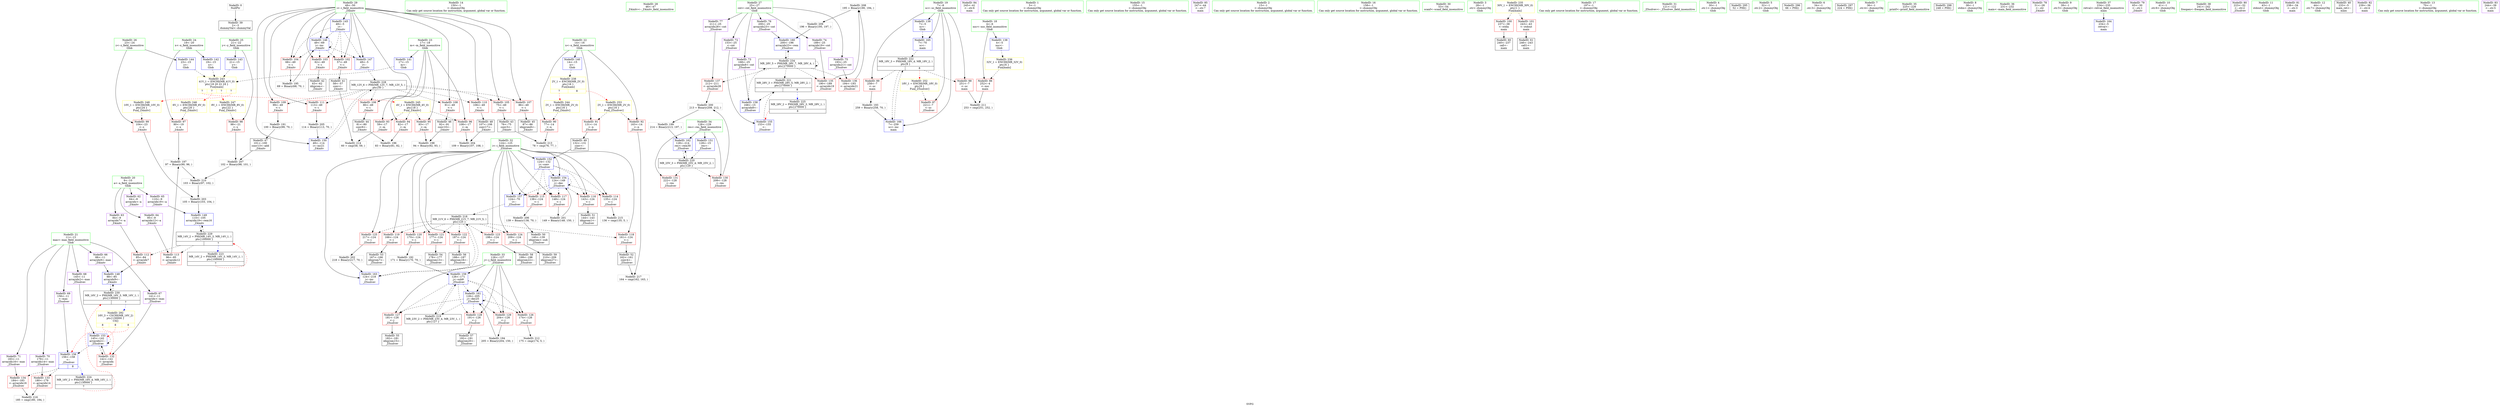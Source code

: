 digraph "SVFG" {
	label="SVFG";

	Node0x55644bddc540 [shape=record,color=grey,label="{NodeID: 0\nNullPtr}"];
	Node0x55644bddc540 -> Node0x55644bdfafd0[style=solid];
	Node0x55644bdfb820 [shape=record,color=red,label="{NodeID: 97\n90\<--19\n\<--x\n_Z4initv\n}"];
	Node0x55644bdfb820 -> Node0x55644bdff6b0[style=solid];
	Node0x55644bdf97c0 [shape=record,color=green,label="{NodeID: 14\n150\<--1\n\<--dummyObj\nCan only get source location for instruction, argument, global var or function.}"];
	Node0x55644bdff230 [shape=record,color=grey,label="{NodeID: 194\n205 = Binary(204, 150, )\n}"];
	Node0x55644bdff230 -> Node0x55644be034b0[style=solid];
	Node0x55644bdfc380 [shape=record,color=red,label="{NodeID: 111\n113\<--49\n\<--i\n_Z4initv\n}"];
	Node0x55644bdfc380 -> Node0x55644be07110[style=solid];
	Node0x55644bdfa5c0 [shape=record,color=green,label="{NodeID: 28\n46\<--47\n_Z4initv\<--_Z4initv_field_insensitive\n}"];
	Node0x55644be07590 [shape=record,color=grey,label="{NodeID: 208\n195 = Binary(190, 194, )\n}"];
	Node0x55644be07590 -> Node0x55644be07710[style=solid];
	Node0x55644be01620 [shape=record,color=red,label="{NodeID: 125\n217\<--124\n\<--i\n_Z5solvev\n}"];
	Node0x55644be01620 -> Node0x55644be06cd0[style=solid];
	Node0x55644bdfb270 [shape=record,color=black,label="{NodeID: 42\n63\<--62\nidxprom\<--\n_Z4initv\n}"];
	Node0x55644be10b00 [shape=record,color=black,label="{NodeID: 222\nMR_18V_3 = PHI(MR_18V_4, MR_18V_2, )\npts\{8 \}\n|{|<s3>8}}"];
	Node0x55644be10b00 -> Node0x55644bdfe7f0[style=dashed];
	Node0x55644be10b00 -> Node0x55644bdfe8c0[style=dashed];
	Node0x55644be10b00 -> Node0x55644be038c0[style=dashed];
	Node0x55644be10b00:s3 -> Node0x55644be16d60[style=dashed,color=red];
	Node0x55644be021b0 [shape=record,color=blue,label="{NodeID: 139\n7\<--5\nsc\<--\nGlob }"];
	Node0x55644be021b0 -> Node0x55644be037f0[style=dashed];
	Node0x55644bdfcdf0 [shape=record,color=black,label="{NodeID: 56\n188\<--187\nidxprom18\<--\n_Z5solvev\n}"];
	Node0x55644be15720 [shape=record,color=yellow,style=double,label="{NodeID: 236\n32V_1 = ENCHI(MR_32V_0)\npts\{6 \}\nFun[main]}"];
	Node0x55644be15720 -> Node0x55644bdfe650[style=dashed];
	Node0x55644be02e30 [shape=record,color=blue,label="{NodeID: 153\n145\<--142\narrayidx2\<--\n_Z5solvev\n}"];
	Node0x55644be02e30 -> Node0x55644be01bd0[style=dashed];
	Node0x55644be02e30 -> Node0x55644be02e30[style=dashed];
	Node0x55644be02e30 -> Node0x55644be030a0[style=dashed];
	Node0x55644bdfd950 [shape=record,color=purple,label="{NodeID: 70\n179\<--11\narrayidx14\<--mas\n_Z5solvev\n}"];
	Node0x55644bdfd950 -> Node0x55644be01ca0[style=solid];
	Node0x55644bdfe4b0 [shape=record,color=purple,label="{NodeID: 84\n245\<--41\n\<--.str.6\nmain\n}"];
	Node0x55644bddc6d0 [shape=record,color=green,label="{NodeID: 1\n5\<--1\n\<--dummyObj\nCan only get source location for instruction, argument, global var or function.}"];
	Node0x55644bdfb8f0 [shape=record,color=red,label="{NodeID: 98\n98\<--21\n\<--y\n_Z4initv\n}"];
	Node0x55644bdfb8f0 -> Node0x55644be07410[style=solid];
	Node0x55644bdf98c0 [shape=record,color=green,label="{NodeID: 15\n155\<--1\n\<--dummyObj\nCan only get source location for instruction, argument, global var or function.}"];
	Node0x55644bdff3b0 [shape=record,color=grey,label="{NodeID: 195\n69 = Binary(68, 70, )\n}"];
	Node0x55644bdff3b0 -> Node0x55644be02880[style=solid];
	Node0x55644bdfc450 [shape=record,color=red,label="{NodeID: 112\n85\<--84\n\<--arrayidx7\n_Z4initv\n}"];
	Node0x55644bdfc450 -> Node0x55644be02a20[style=solid];
	Node0x55644bdfa6c0 [shape=record,color=green,label="{NodeID: 29\n49\<--50\ni\<--i_field_insensitive\n_Z4initv\n}"];
	Node0x55644bdfa6c0 -> Node0x55644bdfbc30[style=solid];
	Node0x55644bdfa6c0 -> Node0x55644bdfbd00[style=solid];
	Node0x55644bdfa6c0 -> Node0x55644bdfbdd0[style=solid];
	Node0x55644bdfa6c0 -> Node0x55644bdfbea0[style=solid];
	Node0x55644bdfa6c0 -> Node0x55644bdfbf70[style=solid];
	Node0x55644bdfa6c0 -> Node0x55644bdfc040[style=solid];
	Node0x55644bdfa6c0 -> Node0x55644bdfc110[style=solid];
	Node0x55644bdfa6c0 -> Node0x55644bdfc1e0[style=solid];
	Node0x55644bdfa6c0 -> Node0x55644bdfc2b0[style=solid];
	Node0x55644bdfa6c0 -> Node0x55644bdfc380[style=solid];
	Node0x55644bdfa6c0 -> Node0x55644be027b0[style=solid];
	Node0x55644bdfa6c0 -> Node0x55644be02880[style=solid];
	Node0x55644bdfa6c0 -> Node0x55644be02950[style=solid];
	Node0x55644bdfa6c0 -> Node0x55644be02bc0[style=solid];
	Node0x55644be19ce0 [shape=record,color=yellow,style=double,label="{NodeID: 292\n16V_3 = CSCHI(MR_16V_2)\npts\{130000 \}\nCS[]|{<s0>8|<s1>8|<s2>8}}"];
	Node0x55644be19ce0:s0 -> Node0x55644be01bd0[style=dashed,color=red];
	Node0x55644be19ce0:s1 -> Node0x55644be02e30[style=dashed,color=red];
	Node0x55644be19ce0:s2 -> Node0x55644be030a0[style=dashed,color=red];
	Node0x55644be07710 [shape=record,color=grey,label="{NodeID: 209\n196 = Binary(195, 197, )\n}"];
	Node0x55644be07710 -> Node0x55644be033e0[style=solid];
	Node0x55644be016f0 [shape=record,color=red,label="{NodeID: 126\n174\<--126\n\<--j\n_Z5solvev\n}"];
	Node0x55644be016f0 -> Node0x55644be07b90[style=solid];
	Node0x55644bdfb340 [shape=record,color=black,label="{NodeID: 43\n76\<--75\nconv3\<--\n_Z4initv\n}"];
	Node0x55644bdfb340 -> Node0x55644be07d10[style=solid];
	Node0x55644be11000 [shape=record,color=black,label="{NodeID: 223\nMR_14V_2 = PHI(MR_14V_3, MR_14V_1, )\npts\{100000 \}\n|{<s0>7}}"];
	Node0x55644be11000:s0 -> Node0x55644be12e00[style=dashed,color=red];
	Node0x55644be022b0 [shape=record,color=blue,label="{NodeID: 140\n14\<--15\nn\<--\nGlob }"];
	Node0x55644be022b0 -> Node0x55644be158e0[style=dashed];
	Node0x55644bdfcec0 [shape=record,color=black,label="{NodeID: 57\n192\<--191\nidxprom20\<--\n_Z5solvev\n}"];
	Node0x55644be02f00 [shape=record,color=blue,label="{NodeID: 154\n124\<--149\ni\<--dec\n_Z5solvev\n}"];
	Node0x55644be02f00 -> Node0x55644bdfc5f0[style=dashed];
	Node0x55644be02f00 -> Node0x55644bdfc6c0[style=dashed];
	Node0x55644be02f00 -> Node0x55644be00ed0[style=dashed];
	Node0x55644be02f00 -> Node0x55644be00fa0[style=dashed];
	Node0x55644be02f00 -> Node0x55644be02f00[style=dashed];
	Node0x55644be02f00 -> Node0x55644be03170[style=dashed];
	Node0x55644bdfda20 [shape=record,color=purple,label="{NodeID: 71\n183\<--11\narrayidx16\<--mas\n_Z5solvev\n}"];
	Node0x55644bdfda20 -> Node0x55644be01d70[style=solid];
	Node0x55644bdfe580 [shape=record,color=purple,label="{NodeID: 85\n247\<--44\n\<--.str.7\nmain\n}"];
	Node0x55644bdf8570 [shape=record,color=green,label="{NodeID: 2\n15\<--1\n\<--dummyObj\nCan only get source location for instruction, argument, global var or function.}"];
	Node0x55644bdfb9c0 [shape=record,color=red,label="{NodeID: 99\n104\<--23\n\<--z\n_Z4initv\n}"];
	Node0x55644bdfb9c0 -> Node0x55644be06e10[style=solid];
	Node0x55644bdf99c0 [shape=record,color=green,label="{NodeID: 16\n158\<--1\n\<--dummyObj\nCan only get source location for instruction, argument, global var or function.}"];
	Node0x55644bdff530 [shape=record,color=grey,label="{NodeID: 196\n83 = Binary(81, 82, )\n}"];
	Node0x55644bdfc520 [shape=record,color=red,label="{NodeID: 113\n96\<--95\n\<--arrayidx12\n_Z4initv\n}"];
	Node0x55644bdfc520 -> Node0x55644bdff6b0[style=solid];
	Node0x55644bdfa790 [shape=record,color=green,label="{NodeID: 30\n53\<--54\nscanf\<--scanf_field_insensitive\n}"];
	Node0x55644be07890 [shape=record,color=grey,label="{NodeID: 210\n103 = Binary(97, 102, )\n}"];
	Node0x55644be07890 -> Node0x55644be06e10[style=solid];
	Node0x55644be017c0 [shape=record,color=red,label="{NodeID: 127\n181\<--126\n\<--j\n_Z5solvev\n}"];
	Node0x55644be017c0 -> Node0x55644bdfcd20[style=solid];
	Node0x55644bdfb410 [shape=record,color=black,label="{NodeID: 44\n81\<--80\nconv6\<--\n_Z4initv\n}"];
	Node0x55644bdfb410 -> Node0x55644bdff530[style=solid];
	Node0x55644be11500 [shape=record,color=black,label="{NodeID: 224\nMR_16V_2 = PHI(MR_16V_4, MR_16V_1, )\npts\{130000 \}\n|{<s0>7}}"];
	Node0x55644be11500:s0 -> Node0x55644be13300[style=dashed,color=red];
	Node0x55644be023b0 [shape=record,color=blue,label="{NodeID: 141\n17\<--15\nm\<--\nGlob }"];
	Node0x55644be023b0 -> Node0x55644be15d40[style=dashed];
	Node0x55644bdfcf90 [shape=record,color=black,label="{NodeID: 58\n199\<--198\nidxprom22\<--\n_Z5solvev\n}"];
	Node0x55644be158e0 [shape=record,color=yellow,style=double,label="{NodeID: 238\n2V_1 = ENCHI(MR_2V_0)\npts\{16 \}\nFun[main]|{<s0>7|<s1>8}}"];
	Node0x55644be158e0:s0 -> Node0x55644be16630[style=dashed,color=red];
	Node0x55644be158e0:s1 -> Node0x55644be16e70[style=dashed,color=red];
	Node0x55644be02fd0 [shape=record,color=blue,label="{NodeID: 155\n153\<--155\n\<--\n_Z5solvev\n}"];
	Node0x55644be02fd0 -> Node0x55644be10600[style=dashed];
	Node0x55644bdfdaf0 [shape=record,color=purple,label="{NodeID: 72\n153\<--25\n\<--cnt\n_Z5solvev\n}"];
	Node0x55644bdfdaf0 -> Node0x55644be02fd0[style=solid];
	Node0x55644be16d60 [shape=record,color=yellow,style=double,label="{NodeID: 252\n18V_1 = ENCHI(MR_18V_0)\npts\{8 \}\nFun[_Z5solvev]}"];
	Node0x55644be16d60 -> Node0x55644bdfe720[style=dashed];
	Node0x55644bdfe650 [shape=record,color=red,label="{NodeID: 86\n252\<--4\n\<--nsc\nmain\n}"];
	Node0x55644bdfe650 -> Node0x55644be07a10[style=solid];
	Node0x55644bdf8600 [shape=record,color=green,label="{NodeID: 3\n28\<--1\n.str\<--dummyObj\nGlob }"];
	Node0x55644bdfba90 [shape=record,color=red,label="{NodeID: 100\n237\<--38\n\<--stdin\nmain\n}"];
	Node0x55644bdfba90 -> Node0x55644bdfd130[style=solid];
	Node0x55644bdf9ac0 [shape=record,color=green,label="{NodeID: 17\n197\<--1\n\<--dummyObj\nCan only get source location for instruction, argument, global var or function.}"];
	Node0x55644bdff6b0 [shape=record,color=grey,label="{NodeID: 197\n97 = Binary(90, 96, )\n}"];
	Node0x55644bdff6b0 -> Node0x55644be07890[style=solid];
	Node0x55644bdfc5f0 [shape=record,color=red,label="{NodeID: 114\n135\<--124\n\<--i\n_Z5solvev\n}"];
	Node0x55644bdfc5f0 -> Node0x55644be08010[style=solid];
	Node0x55644bdfa890 [shape=record,color=green,label="{NodeID: 31\n121\<--122\n_Z5solvev\<--_Z5solvev_field_insensitive\n}"];
	Node0x55644be07a10 [shape=record,color=grey,label="{NodeID: 211\n253 = cmp(251, 252, )\n}"];
	Node0x55644be01890 [shape=record,color=red,label="{NodeID: 128\n191\<--126\n\<--j\n_Z5solvev\n}"];
	Node0x55644be01890 -> Node0x55644bdfcec0[style=solid];
	Node0x55644bdfb4e0 [shape=record,color=black,label="{NodeID: 45\n87\<--86\nidxprom8\<--\n_Z4initv\n}"];
	Node0x55644be11a00 [shape=record,color=black,label="{NodeID: 225\nMR_28V_2 = PHI(MR_28V_3, MR_28V_1, )\npts\{270000 \}\n|{<s0>8}}"];
	Node0x55644be11a00:s0 -> Node0x55644be02fd0[style=dashed,color=red];
	Node0x55644be024b0 [shape=record,color=blue,label="{NodeID: 142\n19\<--15\nx\<--\nGlob }"];
	Node0x55644be024b0 -> Node0x55644be15d40[style=dashed];
	Node0x55644bdfd060 [shape=record,color=black,label="{NodeID: 59\n210\<--209\nidxprom27\<--\n_Z5solvev\n}"];
	Node0x55644be030a0 [shape=record,color=blue,label="{NodeID: 156\n156\<--158\n\<--\n_Z5solvev\n|{|<s2>8}}"];
	Node0x55644be030a0 -> Node0x55644be01ca0[style=dashed];
	Node0x55644be030a0 -> Node0x55644be01d70[style=dashed];
	Node0x55644be030a0:s2 -> Node0x55644be11500[style=dashed,color=blue];
	Node0x55644bdfdbc0 [shape=record,color=purple,label="{NodeID: 73\n168\<--25\narrayidx8\<--cnt\n_Z5solvev\n}"];
	Node0x55644bdfdbc0 -> Node0x55644be03240[style=solid];
	Node0x55644be16e70 [shape=record,color=yellow,style=double,label="{NodeID: 253\n2V_1 = ENCHI(MR_2V_0)\npts\{16 \}\nFun[_Z5solvev]}"];
	Node0x55644be16e70 -> Node0x55644bdfea60[style=dashed];
	Node0x55644be16e70 -> Node0x55644bdfeb30[style=dashed];
	Node0x55644bdfe720 [shape=record,color=red,label="{NodeID: 87\n221\<--7\n\<--sc\n_Z5solvev\n}"];
	Node0x55644bdf88b0 [shape=record,color=green,label="{NodeID: 4\n30\<--1\n.str.1\<--dummyObj\nGlob }"];
	Node0x55644bdfbb60 [shape=record,color=red,label="{NodeID: 101\n243\<--43\n\<--stdout\nmain\n}"];
	Node0x55644bdfbb60 -> Node0x55644bdfd200[style=solid];
	Node0x55644bdf9bc0 [shape=record,color=green,label="{NodeID: 18\n4\<--6\nnsc\<--nsc_field_insensitive\nGlob }"];
	Node0x55644bdf9bc0 -> Node0x55644bdfe650[style=solid];
	Node0x55644bdf9bc0 -> Node0x55644be020b0[style=solid];
	Node0x55644bdff830 [shape=record,color=grey,label="{NodeID: 198\n94 = Binary(92, 93, )\n}"];
	Node0x55644bdfc6c0 [shape=record,color=red,label="{NodeID: 115\n138\<--124\n\<--i\n_Z5solvev\n}"];
	Node0x55644bdfc6c0 -> Node0x55644be07290[style=solid];
	Node0x55644bdfa990 [shape=record,color=green,label="{NodeID: 32\n124\<--125\ni\<--i_field_insensitive\n_Z5solvev\n}"];
	Node0x55644bdfa990 -> Node0x55644bdfc5f0[style=solid];
	Node0x55644bdfa990 -> Node0x55644bdfc6c0[style=solid];
	Node0x55644bdfa990 -> Node0x55644be00ed0[style=solid];
	Node0x55644bdfa990 -> Node0x55644be00fa0[style=solid];
	Node0x55644bdfa990 -> Node0x55644be01070[style=solid];
	Node0x55644bdfa990 -> Node0x55644be01140[style=solid];
	Node0x55644bdfa990 -> Node0x55644be01210[style=solid];
	Node0x55644bdfa990 -> Node0x55644be012e0[style=solid];
	Node0x55644bdfa990 -> Node0x55644be013b0[style=solid];
	Node0x55644bdfa990 -> Node0x55644be01480[style=solid];
	Node0x55644bdfa990 -> Node0x55644be01550[style=solid];
	Node0x55644bdfa990 -> Node0x55644be01620[style=solid];
	Node0x55644bdfa990 -> Node0x55644be02d60[style=solid];
	Node0x55644bdfa990 -> Node0x55644be02f00[style=solid];
	Node0x55644bdfa990 -> Node0x55644be03170[style=solid];
	Node0x55644bdfa990 -> Node0x55644be03650[style=solid];
	Node0x55644bb9a3a0 [shape=record,color=black,label="{NodeID: 295\n52 = PHI()\n}"];
	Node0x55644be07b90 [shape=record,color=grey,label="{NodeID: 212\n175 = cmp(174, 5, )\n}"];
	Node0x55644be01960 [shape=record,color=red,label="{NodeID: 129\n204\<--126\n\<--j\n_Z5solvev\n}"];
	Node0x55644be01960 -> Node0x55644bdff230[style=solid];
	Node0x55644bdfb5b0 [shape=record,color=black,label="{NodeID: 46\n92\<--91\nconv10\<--\n_Z4initv\n}"];
	Node0x55644bdfb5b0 -> Node0x55644bdff830[style=solid];
	Node0x55644be025b0 [shape=record,color=blue,label="{NodeID: 143\n21\<--15\ny\<--\nGlob }"];
	Node0x55644be025b0 -> Node0x55644be15d40[style=dashed];
	Node0x55644bdfd130 [shape=record,color=black,label="{NodeID: 60\n240\<--237\ncall\<--\nmain\n}"];
	Node0x55644be03170 [shape=record,color=blue,label="{NodeID: 157\n124\<--70\ni\<--\n_Z5solvev\n}"];
	Node0x55644be03170 -> Node0x55644be0f700[style=dashed];
	Node0x55644bdfdc90 [shape=record,color=purple,label="{NodeID: 74\n189\<--25\narrayidx19\<--cnt\n_Z5solvev\n}"];
	Node0x55644bdfdc90 -> Node0x55644be01e40[style=solid];
	Node0x55644bdfe7f0 [shape=record,color=red,label="{NodeID: 88\n251\<--7\n\<--sc\nmain\n}"];
	Node0x55644bdfe7f0 -> Node0x55644be07a10[style=solid];
	Node0x55644bdf8940 [shape=record,color=green,label="{NodeID: 5\n32\<--1\n.str.2\<--dummyObj\nGlob }"];
	Node0x55644bdfbc30 [shape=record,color=red,label="{NodeID: 102\n57\<--49\n\<--i\n_Z4initv\n}"];
	Node0x55644bdfbc30 -> Node0x55644bdfb1a0[style=solid];
	Node0x55644bdf9cc0 [shape=record,color=green,label="{NodeID: 19\n7\<--8\nsc\<--sc_field_insensitive\nGlob }"];
	Node0x55644bdf9cc0 -> Node0x55644bdfe720[style=solid];
	Node0x55644bdf9cc0 -> Node0x55644bdfe7f0[style=solid];
	Node0x55644bdf9cc0 -> Node0x55644bdfe8c0[style=solid];
	Node0x55644bdf9cc0 -> Node0x55644be021b0[style=solid];
	Node0x55644bdf9cc0 -> Node0x55644be037f0[style=solid];
	Node0x55644bdf9cc0 -> Node0x55644be038c0[style=solid];
	Node0x55644bdff9b0 [shape=record,color=grey,label="{NodeID: 199\n214 = Binary(213, 197, )\n}"];
	Node0x55644bdff9b0 -> Node0x55644be03580[style=solid];
	Node0x55644be00ed0 [shape=record,color=red,label="{NodeID: 116\n143\<--124\n\<--i\n_Z5solvev\n}"];
	Node0x55644be00ed0 -> Node0x55644bdfc9e0[style=solid];
	Node0x55644bdfaa60 [shape=record,color=green,label="{NodeID: 33\n126\<--127\nj\<--j_field_insensitive\n_Z5solvev\n}"];
	Node0x55644bdfaa60 -> Node0x55644be016f0[style=solid];
	Node0x55644bdfaa60 -> Node0x55644be017c0[style=solid];
	Node0x55644bdfaa60 -> Node0x55644be01890[style=solid];
	Node0x55644bdfaa60 -> Node0x55644be01960[style=solid];
	Node0x55644bdfaa60 -> Node0x55644be03310[style=solid];
	Node0x55644bdfaa60 -> Node0x55644be034b0[style=solid];
	Node0x55644be262f0 [shape=record,color=black,label="{NodeID: 296\n66 = PHI()\n}"];
	Node0x55644be07d10 [shape=record,color=grey,label="{NodeID: 213\n78 = cmp(76, 77, )\n}"];
	Node0x55644be01a30 [shape=record,color=red,label="{NodeID: 130\n208\<--128\n\<--res\n_Z5solvev\n}"];
	Node0x55644be01a30 -> Node0x55644bdffb30[style=solid];
	Node0x55644bdfb680 [shape=record,color=black,label="{NodeID: 47\n101\<--100\nconv13\<--add\n_Z4initv\n}"];
	Node0x55644bdfb680 -> Node0x55644be07410[style=solid];
	Node0x55644be026b0 [shape=record,color=blue,label="{NodeID: 144\n23\<--15\nz\<--\nGlob }"];
	Node0x55644be026b0 -> Node0x55644be15d40[style=dashed];
	Node0x55644bdfd200 [shape=record,color=black,label="{NodeID: 61\n246\<--243\ncall1\<--\nmain\n}"];
	Node0x55644be03240 [shape=record,color=blue,label="{NodeID: 158\n168\<--15\narrayidx8\<--\n_Z5solvev\n}"];
	Node0x55644be03240 -> Node0x55644be14700[style=dashed];
	Node0x55644bdfdd60 [shape=record,color=purple,label="{NodeID: 75\n193\<--25\narrayidx21\<--cnt\n_Z5solvev\n}"];
	Node0x55644bdfdd60 -> Node0x55644be01f10[style=solid];
	Node0x55644bdfe8c0 [shape=record,color=red,label="{NodeID: 89\n258\<--7\n\<--sc\nmain\n}"];
	Node0x55644bdfe8c0 -> Node0x55644bdff0b0[style=solid];
	Node0x55644bdf89d0 [shape=record,color=green,label="{NodeID: 6\n34\<--1\n.str.3\<--dummyObj\nGlob }"];
	Node0x55644bdfbd00 [shape=record,color=red,label="{NodeID: 103\n62\<--49\n\<--i\n_Z4initv\n}"];
	Node0x55644bdfbd00 -> Node0x55644bdfb270[style=solid];
	Node0x55644bdf9dc0 [shape=record,color=green,label="{NodeID: 20\n9\<--10\na\<--a_field_insensitive\nGlob }"];
	Node0x55644bdf9dc0 -> Node0x55644bdfd2d0[style=solid];
	Node0x55644bdf9dc0 -> Node0x55644bdfd3a0[style=solid];
	Node0x55644bdf9dc0 -> Node0x55644bdfd470[style=solid];
	Node0x55644bdf9dc0 -> Node0x55644bdfd540[style=solid];
	Node0x55644bdffb30 [shape=record,color=grey,label="{NodeID: 200\n213 = Binary(208, 212, )\n}"];
	Node0x55644bdffb30 -> Node0x55644bdff9b0[style=solid];
	Node0x55644be00fa0 [shape=record,color=red,label="{NodeID: 117\n148\<--124\n\<--i\n_Z5solvev\n}"];
	Node0x55644be00fa0 -> Node0x55644bdffcb0[style=solid];
	Node0x55644bdfab30 [shape=record,color=green,label="{NodeID: 34\n128\<--129\nres\<--res_field_insensitive\n_Z5solvev\n}"];
	Node0x55644bdfab30 -> Node0x55644be01a30[style=solid];
	Node0x55644bdfab30 -> Node0x55644be01b00[style=solid];
	Node0x55644bdfab30 -> Node0x55644be02c90[style=solid];
	Node0x55644bdfab30 -> Node0x55644be03580[style=solid];
	Node0x55644be263f0 [shape=record,color=black,label="{NodeID: 297\n224 = PHI()\n}"];
	Node0x55644be07e90 [shape=record,color=grey,label="{NodeID: 214\n60 = cmp(58, 59, )\n}"];
	Node0x55644be01b00 [shape=record,color=red,label="{NodeID: 131\n222\<--128\n\<--res\n_Z5solvev\n}"];
	Node0x55644bdfc770 [shape=record,color=black,label="{NodeID: 48\n107\<--106\nconv17\<--\n_Z4initv\n}"];
	Node0x55644bdfc770 -> Node0x55644be06f90[style=solid];
	Node0x55644be12900 [shape=record,color=black,label="{NodeID: 228\nMR_12V_6 = PHI(MR_12V_7, MR_12V_5, )\npts\{50 \}\n}"];
	Node0x55644be12900 -> Node0x55644bdfbea0[style=dashed];
	Node0x55644be12900 -> Node0x55644bdfbf70[style=dashed];
	Node0x55644be12900 -> Node0x55644bdfc040[style=dashed];
	Node0x55644be12900 -> Node0x55644bdfc110[style=dashed];
	Node0x55644be12900 -> Node0x55644bdfc1e0[style=dashed];
	Node0x55644be12900 -> Node0x55644bdfc2b0[style=dashed];
	Node0x55644be12900 -> Node0x55644bdfc380[style=dashed];
	Node0x55644be12900 -> Node0x55644be02bc0[style=dashed];
	Node0x55644be027b0 [shape=record,color=blue,label="{NodeID: 145\n49\<--5\ni\<--\n_Z4initv\n}"];
	Node0x55644be027b0 -> Node0x55644bdfbc30[style=dashed];
	Node0x55644be027b0 -> Node0x55644bdfbd00[style=dashed];
	Node0x55644be027b0 -> Node0x55644bdfbdd0[style=dashed];
	Node0x55644be027b0 -> Node0x55644be02880[style=dashed];
	Node0x55644be027b0 -> Node0x55644be02950[style=dashed];
	Node0x55644bdfd2d0 [shape=record,color=purple,label="{NodeID: 62\n64\<--9\narrayidx\<--a\n_Z4initv\n}"];
	Node0x55644be03310 [shape=record,color=blue,label="{NodeID: 159\n126\<--171\nj\<--sub9\n_Z5solvev\n}"];
	Node0x55644be03310 -> Node0x55644be016f0[style=dashed];
	Node0x55644be03310 -> Node0x55644be017c0[style=dashed];
	Node0x55644be03310 -> Node0x55644be01890[style=dashed];
	Node0x55644be03310 -> Node0x55644be01960[style=dashed];
	Node0x55644be03310 -> Node0x55644be034b0[style=dashed];
	Node0x55644be03310 -> Node0x55644be0fc00[style=dashed];
	Node0x55644bdfde30 [shape=record,color=purple,label="{NodeID: 76\n200\<--25\narrayidx23\<--cnt\n_Z5solvev\n}"];
	Node0x55644bdfde30 -> Node0x55644be033e0[style=solid];
	Node0x55644bdfe990 [shape=record,color=red,label="{NodeID: 90\n77\<--14\n\<--n\n_Z4initv\n}"];
	Node0x55644bdfe990 -> Node0x55644be07d10[style=solid];
	Node0x55644bdf8a60 [shape=record,color=green,label="{NodeID: 7\n36\<--1\n.str.4\<--dummyObj\nGlob }"];
	Node0x55644bdfbdd0 [shape=record,color=red,label="{NodeID: 104\n68\<--49\n\<--i\n_Z4initv\n}"];
	Node0x55644bdfbdd0 -> Node0x55644bdff3b0[style=solid];
	Node0x55644bdf9ec0 [shape=record,color=green,label="{NodeID: 21\n11\<--13\nmas\<--mas_field_insensitive\nGlob }"];
	Node0x55644bdf9ec0 -> Node0x55644bdfd610[style=solid];
	Node0x55644bdf9ec0 -> Node0x55644bdfd6e0[style=solid];
	Node0x55644bdf9ec0 -> Node0x55644bdfd7b0[style=solid];
	Node0x55644bdf9ec0 -> Node0x55644bdfd880[style=solid];
	Node0x55644bdf9ec0 -> Node0x55644bdfd950[style=solid];
	Node0x55644bdf9ec0 -> Node0x55644bdfda20[style=solid];
	Node0x55644bdffcb0 [shape=record,color=grey,label="{NodeID: 201\n149 = Binary(148, 150, )\n}"];
	Node0x55644bdffcb0 -> Node0x55644be02f00[style=solid];
	Node0x55644be01070 [shape=record,color=red,label="{NodeID: 118\n161\<--124\n\<--i\n_Z5solvev\n}"];
	Node0x55644be01070 -> Node0x55644bdfcab0[style=solid];
	Node0x55644bdfac00 [shape=record,color=green,label="{NodeID: 35\n225\<--226\nprintf\<--printf_field_insensitive\n}"];
	Node0x55644be264f0 [shape=record,color=black,label="{NodeID: 298\n248 = PHI()\n}"];
	Node0x55644be08010 [shape=record,color=grey,label="{NodeID: 215\n136 = cmp(135, 5, )\n}"];
	Node0x55644be01bd0 [shape=record,color=red,label="{NodeID: 132\n142\<--141\n\<--arrayidx\n_Z5solvev\n}"];
	Node0x55644be01bd0 -> Node0x55644be02e30[style=solid];
	Node0x55644bdfc840 [shape=record,color=black,label="{NodeID: 49\n132\<--131\nconv\<--\n_Z5solvev\n}"];
	Node0x55644bdfc840 -> Node0x55644be02d60[style=solid];
	Node0x55644be12e00 [shape=record,color=black,label="{NodeID: 229\nMR_14V_2 = PHI(MR_14V_3, MR_14V_1, )\npts\{100000 \}\n|{|<s3>7}}"];
	Node0x55644be12e00 -> Node0x55644bdfc450[style=dashed];
	Node0x55644be12e00 -> Node0x55644bdfc520[style=dashed];
	Node0x55644be12e00 -> Node0x55644be02af0[style=dashed];
	Node0x55644be12e00:s3 -> Node0x55644be11000[style=dashed,color=blue];
	Node0x55644be02880 [shape=record,color=blue,label="{NodeID: 146\n49\<--69\ni\<--inc\n_Z4initv\n}"];
	Node0x55644be02880 -> Node0x55644bdfbc30[style=dashed];
	Node0x55644be02880 -> Node0x55644bdfbd00[style=dashed];
	Node0x55644be02880 -> Node0x55644bdfbdd0[style=dashed];
	Node0x55644be02880 -> Node0x55644be02880[style=dashed];
	Node0x55644be02880 -> Node0x55644be02950[style=dashed];
	Node0x55644bdfd3a0 [shape=record,color=purple,label="{NodeID: 63\n84\<--9\narrayidx7\<--a\n_Z4initv\n}"];
	Node0x55644bdfd3a0 -> Node0x55644bdfc450[style=solid];
	Node0x55644be15d40 [shape=record,color=yellow,style=double,label="{NodeID: 243\n41V_1 = ENCHI(MR_41V_0)\npts\{18 20 22 24 \}\nFun[main]|{<s0>7|<s1>7|<s2>7|<s3>7}}"];
	Node0x55644be15d40:s0 -> Node0x55644be16740[style=dashed,color=red];
	Node0x55644be15d40:s1 -> Node0x55644be16820[style=dashed,color=red];
	Node0x55644be15d40:s2 -> Node0x55644be16900[style=dashed,color=red];
	Node0x55644be15d40:s3 -> Node0x55644be169e0[style=dashed,color=red];
	Node0x55644be033e0 [shape=record,color=blue,label="{NodeID: 160\n200\<--196\narrayidx23\<--rem\n_Z5solvev\n}"];
	Node0x55644be033e0 -> Node0x55644be14700[style=dashed];
	Node0x55644bdfdf00 [shape=record,color=purple,label="{NodeID: 77\n211\<--25\narrayidx28\<--cnt\n_Z5solvev\n}"];
	Node0x55644bdfdf00 -> Node0x55644be01fe0[style=solid];
	Node0x55644bdfea60 [shape=record,color=red,label="{NodeID: 91\n131\<--14\n\<--n\n_Z5solvev\n}"];
	Node0x55644bdfea60 -> Node0x55644bdfc840[style=solid];
	Node0x55644bdf92a0 [shape=record,color=green,label="{NodeID: 8\n38\<--1\nstdin\<--dummyObj\nGlob }"];
	Node0x55644bdfbea0 [shape=record,color=red,label="{NodeID: 105\n75\<--49\n\<--i\n_Z4initv\n}"];
	Node0x55644bdfbea0 -> Node0x55644bdfb340[style=solid];
	Node0x55644bdf9fc0 [shape=record,color=green,label="{NodeID: 22\n14\<--16\nn\<--n_field_insensitive\nGlob }"];
	Node0x55644bdf9fc0 -> Node0x55644bdfe990[style=solid];
	Node0x55644bdf9fc0 -> Node0x55644bdfea60[style=solid];
	Node0x55644bdf9fc0 -> Node0x55644bdfeb30[style=solid];
	Node0x55644bdf9fc0 -> Node0x55644be022b0[style=solid];
	Node0x55644be06cd0 [shape=record,color=grey,label="{NodeID: 202\n218 = Binary(217, 70, )\n}"];
	Node0x55644be06cd0 -> Node0x55644be03650[style=solid];
	Node0x55644be01140 [shape=record,color=red,label="{NodeID: 119\n166\<--124\n\<--i\n_Z5solvev\n}"];
	Node0x55644be01140 -> Node0x55644bdfcb80[style=solid];
	Node0x55644bdfad00 [shape=record,color=green,label="{NodeID: 36\n231\<--232\nmain\<--main_field_insensitive\n}"];
	Node0x55644be08190 [shape=record,color=grey,label="{NodeID: 216\n185 = cmp(180, 184, )\n}"];
	Node0x55644be01ca0 [shape=record,color=red,label="{NodeID: 133\n180\<--179\n\<--arrayidx14\n_Z5solvev\n}"];
	Node0x55644be01ca0 -> Node0x55644be08190[style=solid];
	Node0x55644bdfc910 [shape=record,color=black,label="{NodeID: 50\n140\<--139\nidxprom\<--sub\n_Z5solvev\n}"];
	Node0x55644be13300 [shape=record,color=black,label="{NodeID: 230\nMR_16V_2 = PHI(MR_16V_3, MR_16V_1, )\npts\{130000 \}\n|{|<s1>7}}"];
	Node0x55644be13300 -> Node0x55644be02a20[style=dashed];
	Node0x55644be13300:s1 -> Node0x55644be19ce0[style=dashed,color=blue];
	Node0x55644be02950 [shape=record,color=blue,label="{NodeID: 147\n49\<--5\ni\<--\n_Z4initv\n}"];
	Node0x55644be02950 -> Node0x55644be12900[style=dashed];
	Node0x55644bdfd470 [shape=record,color=purple,label="{NodeID: 64\n95\<--9\narrayidx12\<--a\n_Z4initv\n}"];
	Node0x55644bdfd470 -> Node0x55644bdfc520[style=solid];
	Node0x55644be16630 [shape=record,color=yellow,style=double,label="{NodeID: 244\n2V_1 = ENCHI(MR_2V_0)\npts\{16 \}\nFun[_Z4initv]}"];
	Node0x55644be16630 -> Node0x55644bdfe990[style=dashed];
	Node0x55644be034b0 [shape=record,color=blue,label="{NodeID: 161\n126\<--205\nj\<--dec25\n_Z5solvev\n}"];
	Node0x55644be034b0 -> Node0x55644be016f0[style=dashed];
	Node0x55644be034b0 -> Node0x55644be017c0[style=dashed];
	Node0x55644be034b0 -> Node0x55644be01890[style=dashed];
	Node0x55644be034b0 -> Node0x55644be01960[style=dashed];
	Node0x55644be034b0 -> Node0x55644be034b0[style=dashed];
	Node0x55644be034b0 -> Node0x55644be0fc00[style=dashed];
	Node0x55644bdfdfd0 [shape=record,color=purple,label="{NodeID: 78\n51\<--28\n\<--.str\n_Z4initv\n}"];
	Node0x55644bdfeb30 [shape=record,color=red,label="{NodeID: 92\n163\<--14\n\<--n\n_Z5solvev\n}"];
	Node0x55644bdfeb30 -> Node0x55644be08310[style=solid];
	Node0x55644bdf9330 [shape=record,color=green,label="{NodeID: 9\n39\<--1\n.str.5\<--dummyObj\nGlob }"];
	Node0x55644bdfbf70 [shape=record,color=red,label="{NodeID: 106\n80\<--49\n\<--i\n_Z4initv\n}"];
	Node0x55644bdfbf70 -> Node0x55644bdfb410[style=solid];
	Node0x55644bdfa0c0 [shape=record,color=green,label="{NodeID: 23\n17\<--18\nm\<--m_field_insensitive\nGlob }"];
	Node0x55644bdfa0c0 -> Node0x55644bdfec00[style=solid];
	Node0x55644bdfa0c0 -> Node0x55644bdfecd0[style=solid];
	Node0x55644bdfa0c0 -> Node0x55644bdfeda0[style=solid];
	Node0x55644bdfa0c0 -> Node0x55644bdfb750[style=solid];
	Node0x55644bdfa0c0 -> Node0x55644be023b0[style=solid];
	Node0x55644be06e10 [shape=record,color=grey,label="{NodeID: 203\n105 = Binary(103, 104, )\n}"];
	Node0x55644be06e10 -> Node0x55644be02af0[style=solid];
	Node0x55644be01210 [shape=record,color=red,label="{NodeID: 120\n170\<--124\n\<--i\n_Z5solvev\n}"];
	Node0x55644be01210 -> Node0x55644bdfef30[style=solid];
	Node0x55644bdfae00 [shape=record,color=green,label="{NodeID: 37\n234\<--235\nretval\<--retval_field_insensitive\nmain\n}"];
	Node0x55644bdfae00 -> Node0x55644be03720[style=solid];
	Node0x55644be08310 [shape=record,color=grey,label="{NodeID: 217\n164 = cmp(162, 163, )\n}"];
	Node0x55644be01d70 [shape=record,color=red,label="{NodeID: 134\n184\<--183\n\<--arrayidx16\n_Z5solvev\n}"];
	Node0x55644be01d70 -> Node0x55644be08190[style=solid];
	Node0x55644bdfc9e0 [shape=record,color=black,label="{NodeID: 51\n144\<--143\nidxprom1\<--\n_Z5solvev\n}"];
	Node0x55644be02a20 [shape=record,color=blue,label="{NodeID: 148\n88\<--85\narrayidx9\<--\n_Z4initv\n}"];
	Node0x55644be02a20 -> Node0x55644be13300[style=dashed];
	Node0x55644bdfd540 [shape=record,color=purple,label="{NodeID: 65\n110\<--9\narrayidx19\<--a\n_Z4initv\n}"];
	Node0x55644bdfd540 -> Node0x55644be02af0[style=solid];
	Node0x55644be16740 [shape=record,color=yellow,style=double,label="{NodeID: 245\n4V_1 = ENCHI(MR_4V_0)\npts\{18 \}\nFun[_Z4initv]}"];
	Node0x55644be16740 -> Node0x55644bdfec00[style=dashed];
	Node0x55644be16740 -> Node0x55644bdfecd0[style=dashed];
	Node0x55644be16740 -> Node0x55644bdfeda0[style=dashed];
	Node0x55644be16740 -> Node0x55644bdfb750[style=dashed];
	Node0x55644be03580 [shape=record,color=blue,label="{NodeID: 162\n128\<--214\nres\<--rem30\n_Z5solvev\n}"];
	Node0x55644be03580 -> Node0x55644be10100[style=dashed];
	Node0x55644bdfe0a0 [shape=record,color=purple,label="{NodeID: 79\n65\<--30\n\<--.str.1\n_Z4initv\n}"];
	Node0x55644bdfec00 [shape=record,color=red,label="{NodeID: 93\n59\<--17\n\<--m\n_Z4initv\n}"];
	Node0x55644bdfec00 -> Node0x55644be07e90[style=solid];
	Node0x55644bdf93c0 [shape=record,color=green,label="{NodeID: 10\n41\<--1\n.str.6\<--dummyObj\nGlob }"];
	Node0x55644bdfc040 [shape=record,color=red,label="{NodeID: 107\n86\<--49\n\<--i\n_Z4initv\n}"];
	Node0x55644bdfc040 -> Node0x55644bdfb4e0[style=solid];
	Node0x55644bdfa1c0 [shape=record,color=green,label="{NodeID: 24\n19\<--20\nx\<--x_field_insensitive\nGlob }"];
	Node0x55644bdfa1c0 -> Node0x55644bdfb820[style=solid];
	Node0x55644bdfa1c0 -> Node0x55644be024b0[style=solid];
	Node0x55644be06f90 [shape=record,color=grey,label="{NodeID: 204\n109 = Binary(107, 108, )\n}"];
	Node0x55644be012e0 [shape=record,color=red,label="{NodeID: 121\n177\<--124\n\<--i\n_Z5solvev\n}"];
	Node0x55644be012e0 -> Node0x55644bdfcc50[style=solid];
	Node0x55644bdfaed0 [shape=record,color=green,label="{NodeID: 38\n241\<--242\nfreopen\<--freopen_field_insensitive\n}"];
	Node0x55644be0f700 [shape=record,color=black,label="{NodeID: 218\nMR_21V_6 = PHI(MR_21V_7, MR_21V_5, )\npts\{125 \}\n}"];
	Node0x55644be0f700 -> Node0x55644be01070[style=dashed];
	Node0x55644be0f700 -> Node0x55644be01140[style=dashed];
	Node0x55644be0f700 -> Node0x55644be01210[style=dashed];
	Node0x55644be0f700 -> Node0x55644be012e0[style=dashed];
	Node0x55644be0f700 -> Node0x55644be013b0[style=dashed];
	Node0x55644be0f700 -> Node0x55644be01480[style=dashed];
	Node0x55644be0f700 -> Node0x55644be01550[style=dashed];
	Node0x55644be0f700 -> Node0x55644be01620[style=dashed];
	Node0x55644be0f700 -> Node0x55644be03650[style=dashed];
	Node0x55644be01e40 [shape=record,color=red,label="{NodeID: 135\n190\<--189\n\<--arrayidx19\n_Z5solvev\n}"];
	Node0x55644be01e40 -> Node0x55644be07590[style=solid];
	Node0x55644bdfcab0 [shape=record,color=black,label="{NodeID: 52\n162\<--161\nconv4\<--\n_Z5solvev\n}"];
	Node0x55644bdfcab0 -> Node0x55644be08310[style=solid];
	Node0x55644be02af0 [shape=record,color=blue,label="{NodeID: 149\n110\<--105\narrayidx19\<--rem16\n_Z4initv\n}"];
	Node0x55644be02af0 -> Node0x55644be12e00[style=dashed];
	Node0x55644bdfd610 [shape=record,color=purple,label="{NodeID: 66\n88\<--11\narrayidx9\<--mas\n_Z4initv\n}"];
	Node0x55644bdfd610 -> Node0x55644be02a20[style=solid];
	Node0x55644be16820 [shape=record,color=yellow,style=double,label="{NodeID: 246\n6V_1 = ENCHI(MR_6V_0)\npts\{20 \}\nFun[_Z4initv]}"];
	Node0x55644be16820 -> Node0x55644bdfb820[style=dashed];
	Node0x55644be03650 [shape=record,color=blue,label="{NodeID: 163\n124\<--218\ni\<--inc\n_Z5solvev\n}"];
	Node0x55644be03650 -> Node0x55644be0f700[style=dashed];
	Node0x55644bdfe170 [shape=record,color=purple,label="{NodeID: 80\n223\<--32\n\<--.str.2\n_Z5solvev\n}"];
	Node0x55644bdfecd0 [shape=record,color=red,label="{NodeID: 94\n82\<--17\n\<--m\n_Z4initv\n}"];
	Node0x55644bdfecd0 -> Node0x55644bdff530[style=solid];
	Node0x55644bdf94c0 [shape=record,color=green,label="{NodeID: 11\n43\<--1\nstdout\<--dummyObj\nGlob }"];
	Node0x55644be04c00 [shape=record,color=grey,label="{NodeID: 191\n100 = Binary(99, 70, )\n}"];
	Node0x55644be04c00 -> Node0x55644bdfb680[style=solid];
	Node0x55644bdfc110 [shape=record,color=red,label="{NodeID: 108\n91\<--49\n\<--i\n_Z4initv\n}"];
	Node0x55644bdfc110 -> Node0x55644bdfb5b0[style=solid];
	Node0x55644bdfa2c0 [shape=record,color=green,label="{NodeID: 25\n21\<--22\ny\<--y_field_insensitive\nGlob }"];
	Node0x55644bdfa2c0 -> Node0x55644bdfb8f0[style=solid];
	Node0x55644bdfa2c0 -> Node0x55644be025b0[style=solid];
	Node0x55644be07110 [shape=record,color=grey,label="{NodeID: 205\n114 = Binary(113, 70, )\n}"];
	Node0x55644be07110 -> Node0x55644be02bc0[style=solid];
	Node0x55644be013b0 [shape=record,color=red,label="{NodeID: 122\n187\<--124\n\<--i\n_Z5solvev\n}"];
	Node0x55644be013b0 -> Node0x55644bdfcdf0[style=solid];
	Node0x55644bdfafd0 [shape=record,color=black,label="{NodeID: 39\n2\<--3\ndummyVal\<--dummyVal\n}"];
	Node0x55644be0fc00 [shape=record,color=black,label="{NodeID: 219\nMR_23V_2 = PHI(MR_23V_4, MR_23V_1, )\npts\{127 \}\n}"];
	Node0x55644be0fc00 -> Node0x55644be03310[style=dashed];
	Node0x55644be01f10 [shape=record,color=red,label="{NodeID: 136\n194\<--193\n\<--arrayidx21\n_Z5solvev\n}"];
	Node0x55644be01f10 -> Node0x55644be07590[style=solid];
	Node0x55644bdfcb80 [shape=record,color=black,label="{NodeID: 53\n167\<--166\nidxprom7\<--\n_Z5solvev\n}"];
	Node0x55644be02bc0 [shape=record,color=blue,label="{NodeID: 150\n49\<--114\ni\<--inc21\n_Z4initv\n}"];
	Node0x55644be02bc0 -> Node0x55644be12900[style=dashed];
	Node0x55644bdfd6e0 [shape=record,color=purple,label="{NodeID: 67\n141\<--11\narrayidx\<--mas\n_Z5solvev\n}"];
	Node0x55644bdfd6e0 -> Node0x55644be01bd0[style=solid];
	Node0x55644be16900 [shape=record,color=yellow,style=double,label="{NodeID: 247\n8V_1 = ENCHI(MR_8V_0)\npts\{22 \}\nFun[_Z4initv]}"];
	Node0x55644be16900 -> Node0x55644bdfb8f0[style=dashed];
	Node0x55644be03720 [shape=record,color=blue,label="{NodeID: 164\n234\<--5\nretval\<--\nmain\n}"];
	Node0x55644bdfe240 [shape=record,color=purple,label="{NodeID: 81\n238\<--34\n\<--.str.3\nmain\n}"];
	Node0x55644bdfeda0 [shape=record,color=red,label="{NodeID: 95\n93\<--17\n\<--m\n_Z4initv\n}"];
	Node0x55644bdfeda0 -> Node0x55644bdff830[style=solid];
	Node0x55644bdf95c0 [shape=record,color=green,label="{NodeID: 12\n44\<--1\n.str.7\<--dummyObj\nGlob }"];
	Node0x55644bdfef30 [shape=record,color=grey,label="{NodeID: 192\n171 = Binary(170, 70, )\n}"];
	Node0x55644bdfef30 -> Node0x55644be03310[style=solid];
	Node0x55644bdfc1e0 [shape=record,color=red,label="{NodeID: 109\n99\<--49\n\<--i\n_Z4initv\n}"];
	Node0x55644bdfc1e0 -> Node0x55644be04c00[style=solid];
	Node0x55644bdfa3c0 [shape=record,color=green,label="{NodeID: 26\n23\<--24\nz\<--z_field_insensitive\nGlob }"];
	Node0x55644bdfa3c0 -> Node0x55644bdfb9c0[style=solid];
	Node0x55644bdfa3c0 -> Node0x55644be026b0[style=solid];
	Node0x55644be07290 [shape=record,color=grey,label="{NodeID: 206\n139 = Binary(138, 70, )\n}"];
	Node0x55644be07290 -> Node0x55644bdfc910[style=solid];
	Node0x55644be01480 [shape=record,color=red,label="{NodeID: 123\n198\<--124\n\<--i\n_Z5solvev\n}"];
	Node0x55644be01480 -> Node0x55644bdfcf90[style=solid];
	Node0x55644bdfb0d0 [shape=record,color=black,label="{NodeID: 40\n233\<--5\nmain_ret\<--\nmain\n}"];
	Node0x55644be10100 [shape=record,color=black,label="{NodeID: 220\nMR_25V_3 = PHI(MR_25V_4, MR_25V_2, )\npts\{129 \}\n}"];
	Node0x55644be10100 -> Node0x55644be01a30[style=dashed];
	Node0x55644be10100 -> Node0x55644be01b00[style=dashed];
	Node0x55644be10100 -> Node0x55644be03580[style=dashed];
	Node0x55644be01fe0 [shape=record,color=red,label="{NodeID: 137\n212\<--211\n\<--arrayidx28\n_Z5solvev\n}"];
	Node0x55644be01fe0 -> Node0x55644bdffb30[style=solid];
	Node0x55644bdfcc50 [shape=record,color=black,label="{NodeID: 54\n178\<--177\nidxprom13\<--\n_Z5solvev\n}"];
	Node0x55644be14700 [shape=record,color=black,label="{NodeID: 234\nMR_28V_5 = PHI(MR_28V_7, MR_28V_4, )\npts\{270000 \}\n}"];
	Node0x55644be14700 -> Node0x55644be01e40[style=dashed];
	Node0x55644be14700 -> Node0x55644be01f10[style=dashed];
	Node0x55644be14700 -> Node0x55644be01fe0[style=dashed];
	Node0x55644be14700 -> Node0x55644be033e0[style=dashed];
	Node0x55644be14700 -> Node0x55644be10600[style=dashed];
	Node0x55644be14700 -> Node0x55644be14700[style=dashed];
	Node0x55644be02c90 [shape=record,color=blue,label="{NodeID: 151\n128\<--15\nres\<--\n_Z5solvev\n}"];
	Node0x55644be02c90 -> Node0x55644be10100[style=dashed];
	Node0x55644bdfd7b0 [shape=record,color=purple,label="{NodeID: 68\n145\<--11\narrayidx2\<--mas\n_Z5solvev\n}"];
	Node0x55644bdfd7b0 -> Node0x55644be02e30[style=solid];
	Node0x55644be169e0 [shape=record,color=yellow,style=double,label="{NodeID: 248\n10V_1 = ENCHI(MR_10V_0)\npts\{24 \}\nFun[_Z4initv]}"];
	Node0x55644be169e0 -> Node0x55644bdfb9c0[style=dashed];
	Node0x55644be037f0 [shape=record,color=blue,label="{NodeID: 165\n7\<--70\nsc\<--\nmain\n}"];
	Node0x55644be037f0 -> Node0x55644be10b00[style=dashed];
	Node0x55644bdfe310 [shape=record,color=purple,label="{NodeID: 82\n239\<--36\n\<--.str.4\nmain\n}"];
	Node0x55644bdfb750 [shape=record,color=red,label="{NodeID: 96\n108\<--17\n\<--m\n_Z4initv\n}"];
	Node0x55644bdfb750 -> Node0x55644be06f90[style=solid];
	Node0x55644bdf96c0 [shape=record,color=green,label="{NodeID: 13\n70\<--1\n\<--dummyObj\nCan only get source location for instruction, argument, global var or function.}"];
	Node0x55644bdff0b0 [shape=record,color=grey,label="{NodeID: 193\n259 = Binary(258, 70, )\n}"];
	Node0x55644bdff0b0 -> Node0x55644be038c0[style=solid];
	Node0x55644bdfc2b0 [shape=record,color=red,label="{NodeID: 110\n106\<--49\n\<--i\n_Z4initv\n}"];
	Node0x55644bdfc2b0 -> Node0x55644bdfc770[style=solid];
	Node0x55644bdfa4c0 [shape=record,color=green,label="{NodeID: 27\n25\<--27\ncnt\<--cnt_field_insensitive\nGlob }"];
	Node0x55644bdfa4c0 -> Node0x55644bdfdaf0[style=solid];
	Node0x55644bdfa4c0 -> Node0x55644bdfdbc0[style=solid];
	Node0x55644bdfa4c0 -> Node0x55644bdfdc90[style=solid];
	Node0x55644bdfa4c0 -> Node0x55644bdfdd60[style=solid];
	Node0x55644bdfa4c0 -> Node0x55644bdfde30[style=solid];
	Node0x55644bdfa4c0 -> Node0x55644bdfdf00[style=solid];
	Node0x55644be07410 [shape=record,color=grey,label="{NodeID: 207\n102 = Binary(98, 101, )\n}"];
	Node0x55644be07410 -> Node0x55644be07890[style=solid];
	Node0x55644be01550 [shape=record,color=red,label="{NodeID: 124\n209\<--124\n\<--i\n_Z5solvev\n}"];
	Node0x55644be01550 -> Node0x55644bdfd060[style=solid];
	Node0x55644bdfb1a0 [shape=record,color=black,label="{NodeID: 41\n58\<--57\nconv\<--\n_Z4initv\n}"];
	Node0x55644bdfb1a0 -> Node0x55644be07e90[style=solid];
	Node0x55644be10600 [shape=record,color=black,label="{NodeID: 221\nMR_28V_3 = PHI(MR_28V_5, MR_28V_2, )\npts\{270000 \}\n|{|<s1>8}}"];
	Node0x55644be10600 -> Node0x55644be03240[style=dashed];
	Node0x55644be10600:s1 -> Node0x55644be11a00[style=dashed,color=blue];
	Node0x55644be020b0 [shape=record,color=blue,label="{NodeID: 138\n4\<--5\nnsc\<--\nGlob }"];
	Node0x55644be020b0 -> Node0x55644be15720[style=dashed];
	Node0x55644bdfcd20 [shape=record,color=black,label="{NodeID: 55\n182\<--181\nidxprom15\<--\n_Z5solvev\n}"];
	Node0x55644be14c00 [shape=record,color=yellow,style=double,label="{NodeID: 235\n30V_1 = ENCHI(MR_30V_0)\npts\{1 \}\nFun[main]}"];
	Node0x55644be14c00 -> Node0x55644bdfba90[style=dashed];
	Node0x55644be14c00 -> Node0x55644bdfbb60[style=dashed];
	Node0x55644be02d60 [shape=record,color=blue,label="{NodeID: 152\n124\<--132\ni\<--conv\n_Z5solvev\n}"];
	Node0x55644be02d60 -> Node0x55644bdfc5f0[style=dashed];
	Node0x55644be02d60 -> Node0x55644bdfc6c0[style=dashed];
	Node0x55644be02d60 -> Node0x55644be00ed0[style=dashed];
	Node0x55644be02d60 -> Node0x55644be00fa0[style=dashed];
	Node0x55644be02d60 -> Node0x55644be02f00[style=dashed];
	Node0x55644be02d60 -> Node0x55644be03170[style=dashed];
	Node0x55644bdfd880 [shape=record,color=purple,label="{NodeID: 69\n156\<--11\n\<--mas\n_Z5solvev\n}"];
	Node0x55644bdfd880 -> Node0x55644be030a0[style=solid];
	Node0x55644be038c0 [shape=record,color=blue,label="{NodeID: 166\n7\<--259\nsc\<--inc\nmain\n}"];
	Node0x55644be038c0 -> Node0x55644be10b00[style=dashed];
	Node0x55644bdfe3e0 [shape=record,color=purple,label="{NodeID: 83\n244\<--39\n\<--.str.5\nmain\n}"];
}
